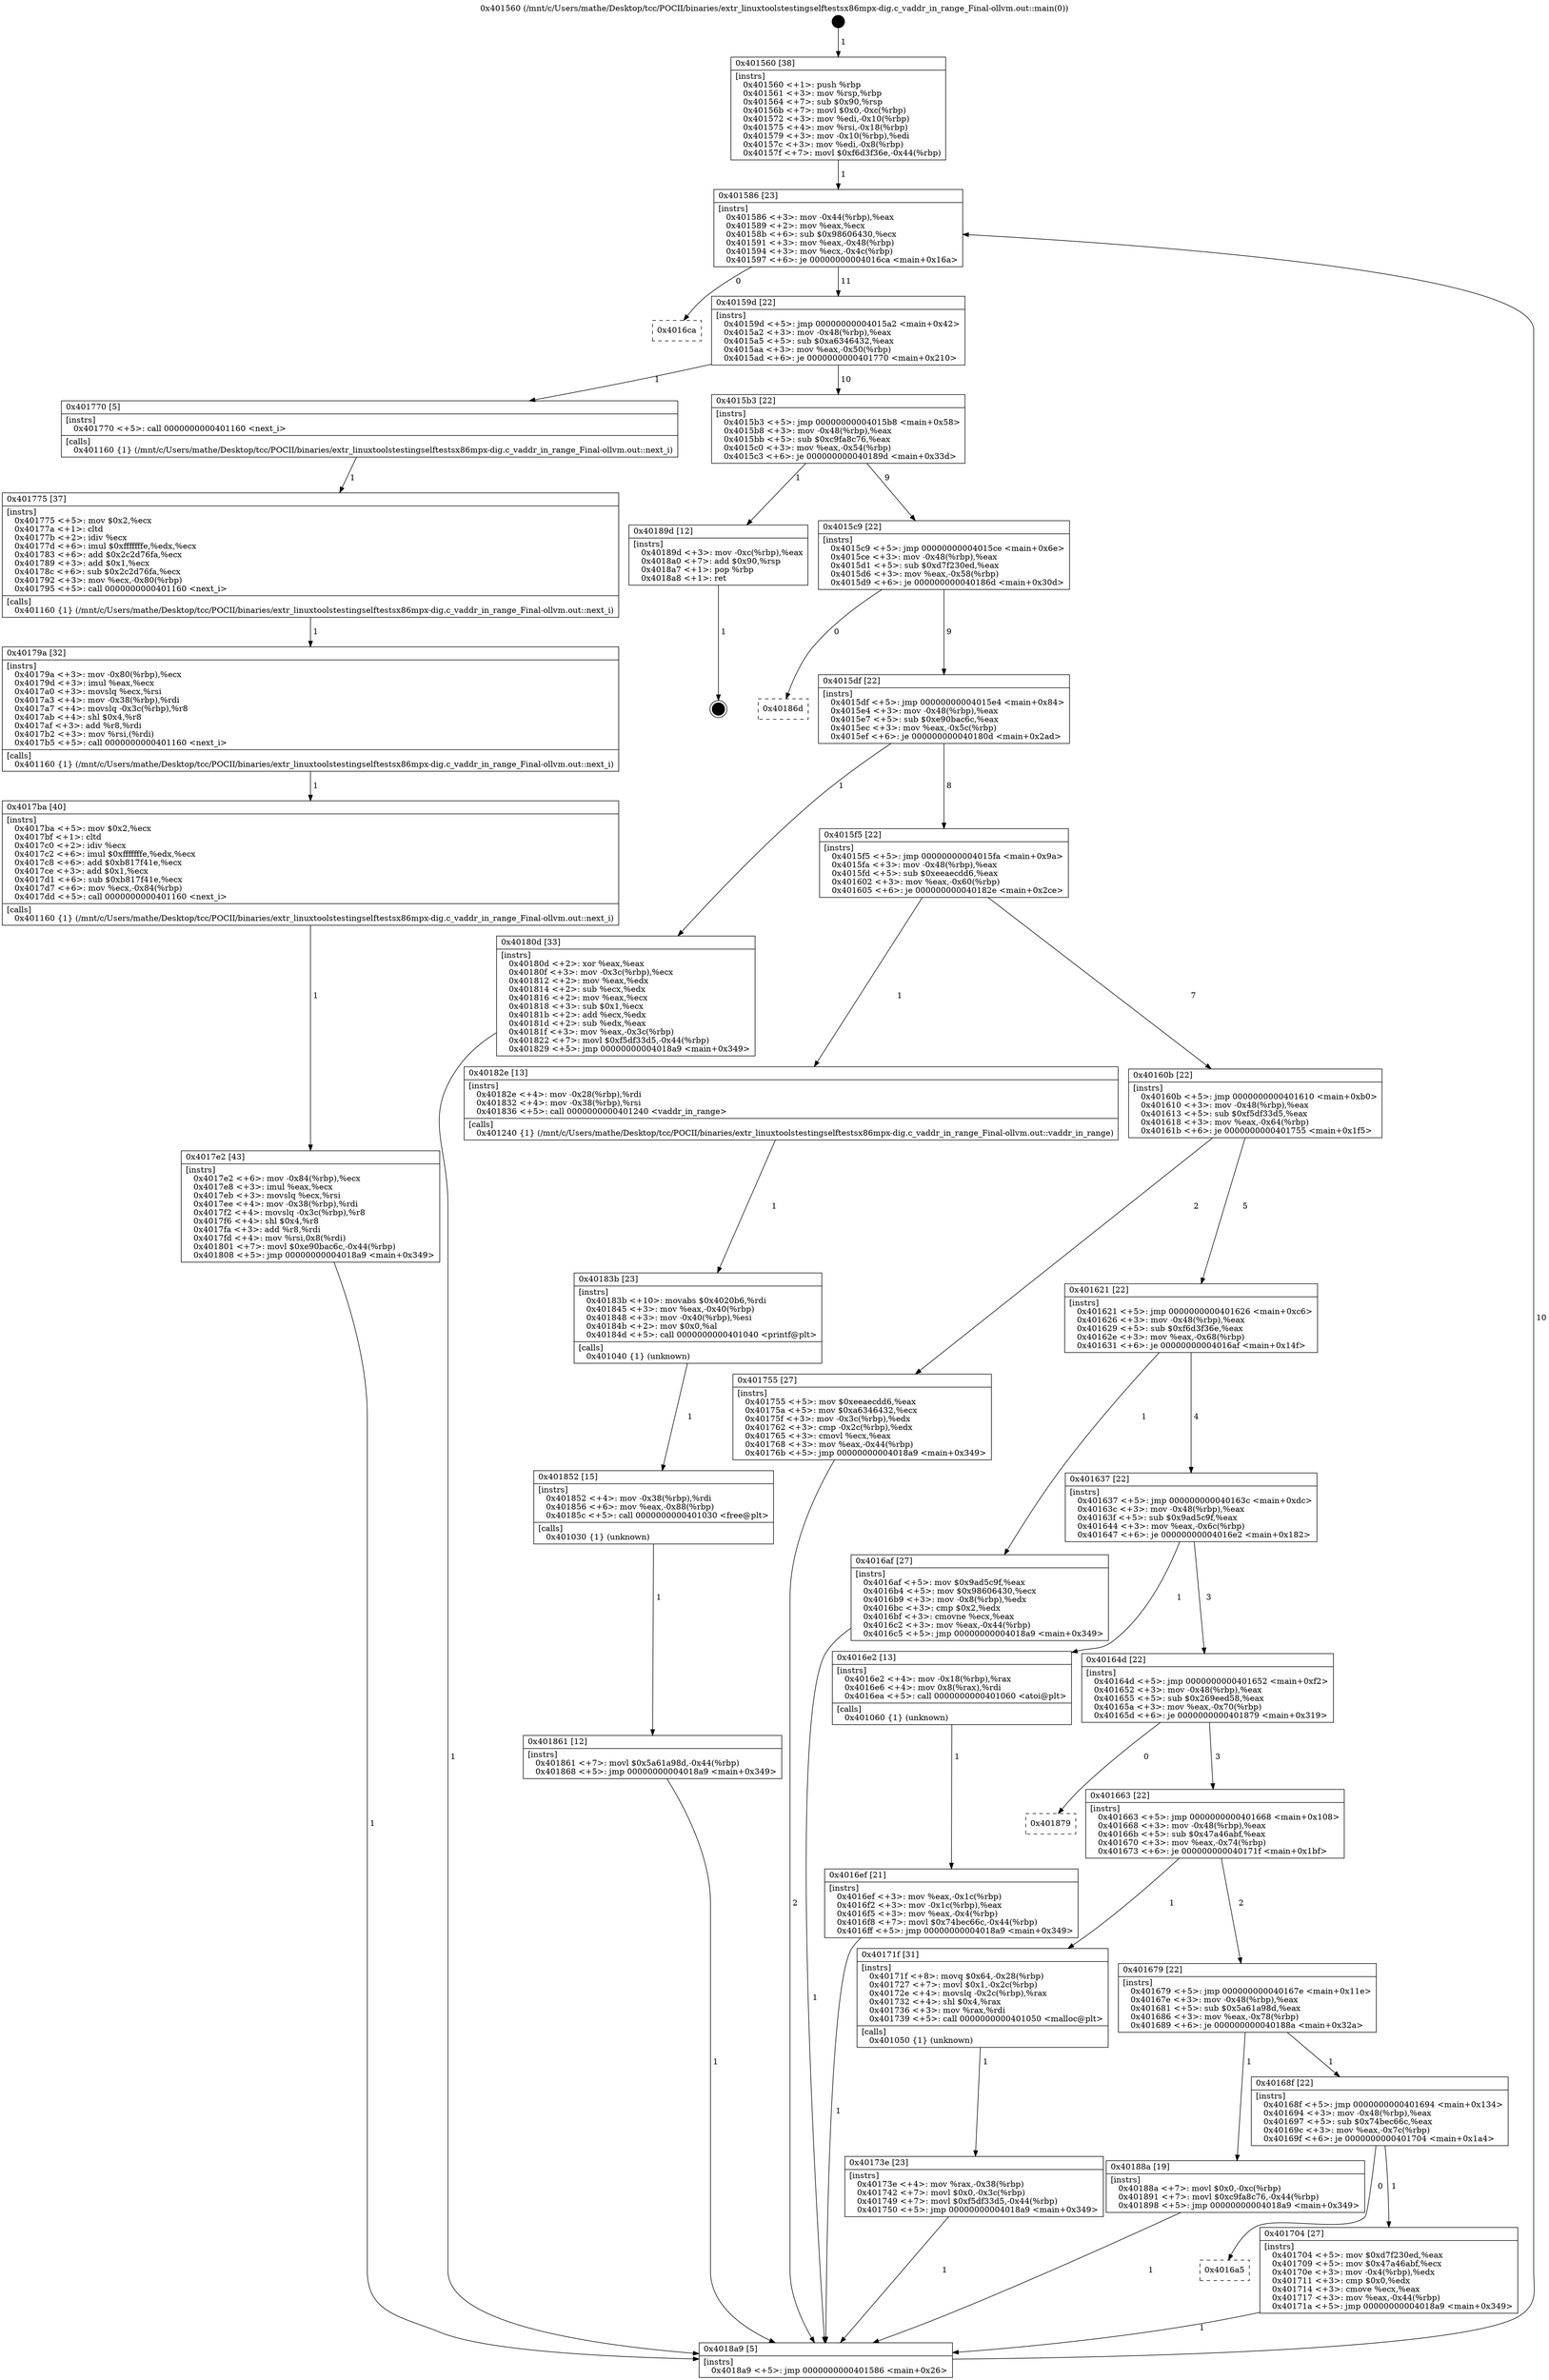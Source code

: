 digraph "0x401560" {
  label = "0x401560 (/mnt/c/Users/mathe/Desktop/tcc/POCII/binaries/extr_linuxtoolstestingselftestsx86mpx-dig.c_vaddr_in_range_Final-ollvm.out::main(0))"
  labelloc = "t"
  node[shape=record]

  Entry [label="",width=0.3,height=0.3,shape=circle,fillcolor=black,style=filled]
  "0x401586" [label="{
     0x401586 [23]\l
     | [instrs]\l
     &nbsp;&nbsp;0x401586 \<+3\>: mov -0x44(%rbp),%eax\l
     &nbsp;&nbsp;0x401589 \<+2\>: mov %eax,%ecx\l
     &nbsp;&nbsp;0x40158b \<+6\>: sub $0x98606430,%ecx\l
     &nbsp;&nbsp;0x401591 \<+3\>: mov %eax,-0x48(%rbp)\l
     &nbsp;&nbsp;0x401594 \<+3\>: mov %ecx,-0x4c(%rbp)\l
     &nbsp;&nbsp;0x401597 \<+6\>: je 00000000004016ca \<main+0x16a\>\l
  }"]
  "0x4016ca" [label="{
     0x4016ca\l
  }", style=dashed]
  "0x40159d" [label="{
     0x40159d [22]\l
     | [instrs]\l
     &nbsp;&nbsp;0x40159d \<+5\>: jmp 00000000004015a2 \<main+0x42\>\l
     &nbsp;&nbsp;0x4015a2 \<+3\>: mov -0x48(%rbp),%eax\l
     &nbsp;&nbsp;0x4015a5 \<+5\>: sub $0xa6346432,%eax\l
     &nbsp;&nbsp;0x4015aa \<+3\>: mov %eax,-0x50(%rbp)\l
     &nbsp;&nbsp;0x4015ad \<+6\>: je 0000000000401770 \<main+0x210\>\l
  }"]
  Exit [label="",width=0.3,height=0.3,shape=circle,fillcolor=black,style=filled,peripheries=2]
  "0x401770" [label="{
     0x401770 [5]\l
     | [instrs]\l
     &nbsp;&nbsp;0x401770 \<+5\>: call 0000000000401160 \<next_i\>\l
     | [calls]\l
     &nbsp;&nbsp;0x401160 \{1\} (/mnt/c/Users/mathe/Desktop/tcc/POCII/binaries/extr_linuxtoolstestingselftestsx86mpx-dig.c_vaddr_in_range_Final-ollvm.out::next_i)\l
  }"]
  "0x4015b3" [label="{
     0x4015b3 [22]\l
     | [instrs]\l
     &nbsp;&nbsp;0x4015b3 \<+5\>: jmp 00000000004015b8 \<main+0x58\>\l
     &nbsp;&nbsp;0x4015b8 \<+3\>: mov -0x48(%rbp),%eax\l
     &nbsp;&nbsp;0x4015bb \<+5\>: sub $0xc9fa8c76,%eax\l
     &nbsp;&nbsp;0x4015c0 \<+3\>: mov %eax,-0x54(%rbp)\l
     &nbsp;&nbsp;0x4015c3 \<+6\>: je 000000000040189d \<main+0x33d\>\l
  }"]
  "0x401861" [label="{
     0x401861 [12]\l
     | [instrs]\l
     &nbsp;&nbsp;0x401861 \<+7\>: movl $0x5a61a98d,-0x44(%rbp)\l
     &nbsp;&nbsp;0x401868 \<+5\>: jmp 00000000004018a9 \<main+0x349\>\l
  }"]
  "0x40189d" [label="{
     0x40189d [12]\l
     | [instrs]\l
     &nbsp;&nbsp;0x40189d \<+3\>: mov -0xc(%rbp),%eax\l
     &nbsp;&nbsp;0x4018a0 \<+7\>: add $0x90,%rsp\l
     &nbsp;&nbsp;0x4018a7 \<+1\>: pop %rbp\l
     &nbsp;&nbsp;0x4018a8 \<+1\>: ret\l
  }"]
  "0x4015c9" [label="{
     0x4015c9 [22]\l
     | [instrs]\l
     &nbsp;&nbsp;0x4015c9 \<+5\>: jmp 00000000004015ce \<main+0x6e\>\l
     &nbsp;&nbsp;0x4015ce \<+3\>: mov -0x48(%rbp),%eax\l
     &nbsp;&nbsp;0x4015d1 \<+5\>: sub $0xd7f230ed,%eax\l
     &nbsp;&nbsp;0x4015d6 \<+3\>: mov %eax,-0x58(%rbp)\l
     &nbsp;&nbsp;0x4015d9 \<+6\>: je 000000000040186d \<main+0x30d\>\l
  }"]
  "0x401852" [label="{
     0x401852 [15]\l
     | [instrs]\l
     &nbsp;&nbsp;0x401852 \<+4\>: mov -0x38(%rbp),%rdi\l
     &nbsp;&nbsp;0x401856 \<+6\>: mov %eax,-0x88(%rbp)\l
     &nbsp;&nbsp;0x40185c \<+5\>: call 0000000000401030 \<free@plt\>\l
     | [calls]\l
     &nbsp;&nbsp;0x401030 \{1\} (unknown)\l
  }"]
  "0x40186d" [label="{
     0x40186d\l
  }", style=dashed]
  "0x4015df" [label="{
     0x4015df [22]\l
     | [instrs]\l
     &nbsp;&nbsp;0x4015df \<+5\>: jmp 00000000004015e4 \<main+0x84\>\l
     &nbsp;&nbsp;0x4015e4 \<+3\>: mov -0x48(%rbp),%eax\l
     &nbsp;&nbsp;0x4015e7 \<+5\>: sub $0xe90bac6c,%eax\l
     &nbsp;&nbsp;0x4015ec \<+3\>: mov %eax,-0x5c(%rbp)\l
     &nbsp;&nbsp;0x4015ef \<+6\>: je 000000000040180d \<main+0x2ad\>\l
  }"]
  "0x40183b" [label="{
     0x40183b [23]\l
     | [instrs]\l
     &nbsp;&nbsp;0x40183b \<+10\>: movabs $0x4020b6,%rdi\l
     &nbsp;&nbsp;0x401845 \<+3\>: mov %eax,-0x40(%rbp)\l
     &nbsp;&nbsp;0x401848 \<+3\>: mov -0x40(%rbp),%esi\l
     &nbsp;&nbsp;0x40184b \<+2\>: mov $0x0,%al\l
     &nbsp;&nbsp;0x40184d \<+5\>: call 0000000000401040 \<printf@plt\>\l
     | [calls]\l
     &nbsp;&nbsp;0x401040 \{1\} (unknown)\l
  }"]
  "0x40180d" [label="{
     0x40180d [33]\l
     | [instrs]\l
     &nbsp;&nbsp;0x40180d \<+2\>: xor %eax,%eax\l
     &nbsp;&nbsp;0x40180f \<+3\>: mov -0x3c(%rbp),%ecx\l
     &nbsp;&nbsp;0x401812 \<+2\>: mov %eax,%edx\l
     &nbsp;&nbsp;0x401814 \<+2\>: sub %ecx,%edx\l
     &nbsp;&nbsp;0x401816 \<+2\>: mov %eax,%ecx\l
     &nbsp;&nbsp;0x401818 \<+3\>: sub $0x1,%ecx\l
     &nbsp;&nbsp;0x40181b \<+2\>: add %ecx,%edx\l
     &nbsp;&nbsp;0x40181d \<+2\>: sub %edx,%eax\l
     &nbsp;&nbsp;0x40181f \<+3\>: mov %eax,-0x3c(%rbp)\l
     &nbsp;&nbsp;0x401822 \<+7\>: movl $0xf5df33d5,-0x44(%rbp)\l
     &nbsp;&nbsp;0x401829 \<+5\>: jmp 00000000004018a9 \<main+0x349\>\l
  }"]
  "0x4015f5" [label="{
     0x4015f5 [22]\l
     | [instrs]\l
     &nbsp;&nbsp;0x4015f5 \<+5\>: jmp 00000000004015fa \<main+0x9a\>\l
     &nbsp;&nbsp;0x4015fa \<+3\>: mov -0x48(%rbp),%eax\l
     &nbsp;&nbsp;0x4015fd \<+5\>: sub $0xeeaecdd6,%eax\l
     &nbsp;&nbsp;0x401602 \<+3\>: mov %eax,-0x60(%rbp)\l
     &nbsp;&nbsp;0x401605 \<+6\>: je 000000000040182e \<main+0x2ce\>\l
  }"]
  "0x4017e2" [label="{
     0x4017e2 [43]\l
     | [instrs]\l
     &nbsp;&nbsp;0x4017e2 \<+6\>: mov -0x84(%rbp),%ecx\l
     &nbsp;&nbsp;0x4017e8 \<+3\>: imul %eax,%ecx\l
     &nbsp;&nbsp;0x4017eb \<+3\>: movslq %ecx,%rsi\l
     &nbsp;&nbsp;0x4017ee \<+4\>: mov -0x38(%rbp),%rdi\l
     &nbsp;&nbsp;0x4017f2 \<+4\>: movslq -0x3c(%rbp),%r8\l
     &nbsp;&nbsp;0x4017f6 \<+4\>: shl $0x4,%r8\l
     &nbsp;&nbsp;0x4017fa \<+3\>: add %r8,%rdi\l
     &nbsp;&nbsp;0x4017fd \<+4\>: mov %rsi,0x8(%rdi)\l
     &nbsp;&nbsp;0x401801 \<+7\>: movl $0xe90bac6c,-0x44(%rbp)\l
     &nbsp;&nbsp;0x401808 \<+5\>: jmp 00000000004018a9 \<main+0x349\>\l
  }"]
  "0x40182e" [label="{
     0x40182e [13]\l
     | [instrs]\l
     &nbsp;&nbsp;0x40182e \<+4\>: mov -0x28(%rbp),%rdi\l
     &nbsp;&nbsp;0x401832 \<+4\>: mov -0x38(%rbp),%rsi\l
     &nbsp;&nbsp;0x401836 \<+5\>: call 0000000000401240 \<vaddr_in_range\>\l
     | [calls]\l
     &nbsp;&nbsp;0x401240 \{1\} (/mnt/c/Users/mathe/Desktop/tcc/POCII/binaries/extr_linuxtoolstestingselftestsx86mpx-dig.c_vaddr_in_range_Final-ollvm.out::vaddr_in_range)\l
  }"]
  "0x40160b" [label="{
     0x40160b [22]\l
     | [instrs]\l
     &nbsp;&nbsp;0x40160b \<+5\>: jmp 0000000000401610 \<main+0xb0\>\l
     &nbsp;&nbsp;0x401610 \<+3\>: mov -0x48(%rbp),%eax\l
     &nbsp;&nbsp;0x401613 \<+5\>: sub $0xf5df33d5,%eax\l
     &nbsp;&nbsp;0x401618 \<+3\>: mov %eax,-0x64(%rbp)\l
     &nbsp;&nbsp;0x40161b \<+6\>: je 0000000000401755 \<main+0x1f5\>\l
  }"]
  "0x4017ba" [label="{
     0x4017ba [40]\l
     | [instrs]\l
     &nbsp;&nbsp;0x4017ba \<+5\>: mov $0x2,%ecx\l
     &nbsp;&nbsp;0x4017bf \<+1\>: cltd\l
     &nbsp;&nbsp;0x4017c0 \<+2\>: idiv %ecx\l
     &nbsp;&nbsp;0x4017c2 \<+6\>: imul $0xfffffffe,%edx,%ecx\l
     &nbsp;&nbsp;0x4017c8 \<+6\>: add $0xb817f41e,%ecx\l
     &nbsp;&nbsp;0x4017ce \<+3\>: add $0x1,%ecx\l
     &nbsp;&nbsp;0x4017d1 \<+6\>: sub $0xb817f41e,%ecx\l
     &nbsp;&nbsp;0x4017d7 \<+6\>: mov %ecx,-0x84(%rbp)\l
     &nbsp;&nbsp;0x4017dd \<+5\>: call 0000000000401160 \<next_i\>\l
     | [calls]\l
     &nbsp;&nbsp;0x401160 \{1\} (/mnt/c/Users/mathe/Desktop/tcc/POCII/binaries/extr_linuxtoolstestingselftestsx86mpx-dig.c_vaddr_in_range_Final-ollvm.out::next_i)\l
  }"]
  "0x401755" [label="{
     0x401755 [27]\l
     | [instrs]\l
     &nbsp;&nbsp;0x401755 \<+5\>: mov $0xeeaecdd6,%eax\l
     &nbsp;&nbsp;0x40175a \<+5\>: mov $0xa6346432,%ecx\l
     &nbsp;&nbsp;0x40175f \<+3\>: mov -0x3c(%rbp),%edx\l
     &nbsp;&nbsp;0x401762 \<+3\>: cmp -0x2c(%rbp),%edx\l
     &nbsp;&nbsp;0x401765 \<+3\>: cmovl %ecx,%eax\l
     &nbsp;&nbsp;0x401768 \<+3\>: mov %eax,-0x44(%rbp)\l
     &nbsp;&nbsp;0x40176b \<+5\>: jmp 00000000004018a9 \<main+0x349\>\l
  }"]
  "0x401621" [label="{
     0x401621 [22]\l
     | [instrs]\l
     &nbsp;&nbsp;0x401621 \<+5\>: jmp 0000000000401626 \<main+0xc6\>\l
     &nbsp;&nbsp;0x401626 \<+3\>: mov -0x48(%rbp),%eax\l
     &nbsp;&nbsp;0x401629 \<+5\>: sub $0xf6d3f36e,%eax\l
     &nbsp;&nbsp;0x40162e \<+3\>: mov %eax,-0x68(%rbp)\l
     &nbsp;&nbsp;0x401631 \<+6\>: je 00000000004016af \<main+0x14f\>\l
  }"]
  "0x40179a" [label="{
     0x40179a [32]\l
     | [instrs]\l
     &nbsp;&nbsp;0x40179a \<+3\>: mov -0x80(%rbp),%ecx\l
     &nbsp;&nbsp;0x40179d \<+3\>: imul %eax,%ecx\l
     &nbsp;&nbsp;0x4017a0 \<+3\>: movslq %ecx,%rsi\l
     &nbsp;&nbsp;0x4017a3 \<+4\>: mov -0x38(%rbp),%rdi\l
     &nbsp;&nbsp;0x4017a7 \<+4\>: movslq -0x3c(%rbp),%r8\l
     &nbsp;&nbsp;0x4017ab \<+4\>: shl $0x4,%r8\l
     &nbsp;&nbsp;0x4017af \<+3\>: add %r8,%rdi\l
     &nbsp;&nbsp;0x4017b2 \<+3\>: mov %rsi,(%rdi)\l
     &nbsp;&nbsp;0x4017b5 \<+5\>: call 0000000000401160 \<next_i\>\l
     | [calls]\l
     &nbsp;&nbsp;0x401160 \{1\} (/mnt/c/Users/mathe/Desktop/tcc/POCII/binaries/extr_linuxtoolstestingselftestsx86mpx-dig.c_vaddr_in_range_Final-ollvm.out::next_i)\l
  }"]
  "0x4016af" [label="{
     0x4016af [27]\l
     | [instrs]\l
     &nbsp;&nbsp;0x4016af \<+5\>: mov $0x9ad5c9f,%eax\l
     &nbsp;&nbsp;0x4016b4 \<+5\>: mov $0x98606430,%ecx\l
     &nbsp;&nbsp;0x4016b9 \<+3\>: mov -0x8(%rbp),%edx\l
     &nbsp;&nbsp;0x4016bc \<+3\>: cmp $0x2,%edx\l
     &nbsp;&nbsp;0x4016bf \<+3\>: cmovne %ecx,%eax\l
     &nbsp;&nbsp;0x4016c2 \<+3\>: mov %eax,-0x44(%rbp)\l
     &nbsp;&nbsp;0x4016c5 \<+5\>: jmp 00000000004018a9 \<main+0x349\>\l
  }"]
  "0x401637" [label="{
     0x401637 [22]\l
     | [instrs]\l
     &nbsp;&nbsp;0x401637 \<+5\>: jmp 000000000040163c \<main+0xdc\>\l
     &nbsp;&nbsp;0x40163c \<+3\>: mov -0x48(%rbp),%eax\l
     &nbsp;&nbsp;0x40163f \<+5\>: sub $0x9ad5c9f,%eax\l
     &nbsp;&nbsp;0x401644 \<+3\>: mov %eax,-0x6c(%rbp)\l
     &nbsp;&nbsp;0x401647 \<+6\>: je 00000000004016e2 \<main+0x182\>\l
  }"]
  "0x4018a9" [label="{
     0x4018a9 [5]\l
     | [instrs]\l
     &nbsp;&nbsp;0x4018a9 \<+5\>: jmp 0000000000401586 \<main+0x26\>\l
  }"]
  "0x401560" [label="{
     0x401560 [38]\l
     | [instrs]\l
     &nbsp;&nbsp;0x401560 \<+1\>: push %rbp\l
     &nbsp;&nbsp;0x401561 \<+3\>: mov %rsp,%rbp\l
     &nbsp;&nbsp;0x401564 \<+7\>: sub $0x90,%rsp\l
     &nbsp;&nbsp;0x40156b \<+7\>: movl $0x0,-0xc(%rbp)\l
     &nbsp;&nbsp;0x401572 \<+3\>: mov %edi,-0x10(%rbp)\l
     &nbsp;&nbsp;0x401575 \<+4\>: mov %rsi,-0x18(%rbp)\l
     &nbsp;&nbsp;0x401579 \<+3\>: mov -0x10(%rbp),%edi\l
     &nbsp;&nbsp;0x40157c \<+3\>: mov %edi,-0x8(%rbp)\l
     &nbsp;&nbsp;0x40157f \<+7\>: movl $0xf6d3f36e,-0x44(%rbp)\l
  }"]
  "0x401775" [label="{
     0x401775 [37]\l
     | [instrs]\l
     &nbsp;&nbsp;0x401775 \<+5\>: mov $0x2,%ecx\l
     &nbsp;&nbsp;0x40177a \<+1\>: cltd\l
     &nbsp;&nbsp;0x40177b \<+2\>: idiv %ecx\l
     &nbsp;&nbsp;0x40177d \<+6\>: imul $0xfffffffe,%edx,%ecx\l
     &nbsp;&nbsp;0x401783 \<+6\>: add $0x2c2d76fa,%ecx\l
     &nbsp;&nbsp;0x401789 \<+3\>: add $0x1,%ecx\l
     &nbsp;&nbsp;0x40178c \<+6\>: sub $0x2c2d76fa,%ecx\l
     &nbsp;&nbsp;0x401792 \<+3\>: mov %ecx,-0x80(%rbp)\l
     &nbsp;&nbsp;0x401795 \<+5\>: call 0000000000401160 \<next_i\>\l
     | [calls]\l
     &nbsp;&nbsp;0x401160 \{1\} (/mnt/c/Users/mathe/Desktop/tcc/POCII/binaries/extr_linuxtoolstestingselftestsx86mpx-dig.c_vaddr_in_range_Final-ollvm.out::next_i)\l
  }"]
  "0x4016e2" [label="{
     0x4016e2 [13]\l
     | [instrs]\l
     &nbsp;&nbsp;0x4016e2 \<+4\>: mov -0x18(%rbp),%rax\l
     &nbsp;&nbsp;0x4016e6 \<+4\>: mov 0x8(%rax),%rdi\l
     &nbsp;&nbsp;0x4016ea \<+5\>: call 0000000000401060 \<atoi@plt\>\l
     | [calls]\l
     &nbsp;&nbsp;0x401060 \{1\} (unknown)\l
  }"]
  "0x40164d" [label="{
     0x40164d [22]\l
     | [instrs]\l
     &nbsp;&nbsp;0x40164d \<+5\>: jmp 0000000000401652 \<main+0xf2\>\l
     &nbsp;&nbsp;0x401652 \<+3\>: mov -0x48(%rbp),%eax\l
     &nbsp;&nbsp;0x401655 \<+5\>: sub $0x269eed58,%eax\l
     &nbsp;&nbsp;0x40165a \<+3\>: mov %eax,-0x70(%rbp)\l
     &nbsp;&nbsp;0x40165d \<+6\>: je 0000000000401879 \<main+0x319\>\l
  }"]
  "0x4016ef" [label="{
     0x4016ef [21]\l
     | [instrs]\l
     &nbsp;&nbsp;0x4016ef \<+3\>: mov %eax,-0x1c(%rbp)\l
     &nbsp;&nbsp;0x4016f2 \<+3\>: mov -0x1c(%rbp),%eax\l
     &nbsp;&nbsp;0x4016f5 \<+3\>: mov %eax,-0x4(%rbp)\l
     &nbsp;&nbsp;0x4016f8 \<+7\>: movl $0x74bec66c,-0x44(%rbp)\l
     &nbsp;&nbsp;0x4016ff \<+5\>: jmp 00000000004018a9 \<main+0x349\>\l
  }"]
  "0x40173e" [label="{
     0x40173e [23]\l
     | [instrs]\l
     &nbsp;&nbsp;0x40173e \<+4\>: mov %rax,-0x38(%rbp)\l
     &nbsp;&nbsp;0x401742 \<+7\>: movl $0x0,-0x3c(%rbp)\l
     &nbsp;&nbsp;0x401749 \<+7\>: movl $0xf5df33d5,-0x44(%rbp)\l
     &nbsp;&nbsp;0x401750 \<+5\>: jmp 00000000004018a9 \<main+0x349\>\l
  }"]
  "0x401879" [label="{
     0x401879\l
  }", style=dashed]
  "0x401663" [label="{
     0x401663 [22]\l
     | [instrs]\l
     &nbsp;&nbsp;0x401663 \<+5\>: jmp 0000000000401668 \<main+0x108\>\l
     &nbsp;&nbsp;0x401668 \<+3\>: mov -0x48(%rbp),%eax\l
     &nbsp;&nbsp;0x40166b \<+5\>: sub $0x47a46abf,%eax\l
     &nbsp;&nbsp;0x401670 \<+3\>: mov %eax,-0x74(%rbp)\l
     &nbsp;&nbsp;0x401673 \<+6\>: je 000000000040171f \<main+0x1bf\>\l
  }"]
  "0x4016a5" [label="{
     0x4016a5\l
  }", style=dashed]
  "0x40171f" [label="{
     0x40171f [31]\l
     | [instrs]\l
     &nbsp;&nbsp;0x40171f \<+8\>: movq $0x64,-0x28(%rbp)\l
     &nbsp;&nbsp;0x401727 \<+7\>: movl $0x1,-0x2c(%rbp)\l
     &nbsp;&nbsp;0x40172e \<+4\>: movslq -0x2c(%rbp),%rax\l
     &nbsp;&nbsp;0x401732 \<+4\>: shl $0x4,%rax\l
     &nbsp;&nbsp;0x401736 \<+3\>: mov %rax,%rdi\l
     &nbsp;&nbsp;0x401739 \<+5\>: call 0000000000401050 \<malloc@plt\>\l
     | [calls]\l
     &nbsp;&nbsp;0x401050 \{1\} (unknown)\l
  }"]
  "0x401679" [label="{
     0x401679 [22]\l
     | [instrs]\l
     &nbsp;&nbsp;0x401679 \<+5\>: jmp 000000000040167e \<main+0x11e\>\l
     &nbsp;&nbsp;0x40167e \<+3\>: mov -0x48(%rbp),%eax\l
     &nbsp;&nbsp;0x401681 \<+5\>: sub $0x5a61a98d,%eax\l
     &nbsp;&nbsp;0x401686 \<+3\>: mov %eax,-0x78(%rbp)\l
     &nbsp;&nbsp;0x401689 \<+6\>: je 000000000040188a \<main+0x32a\>\l
  }"]
  "0x401704" [label="{
     0x401704 [27]\l
     | [instrs]\l
     &nbsp;&nbsp;0x401704 \<+5\>: mov $0xd7f230ed,%eax\l
     &nbsp;&nbsp;0x401709 \<+5\>: mov $0x47a46abf,%ecx\l
     &nbsp;&nbsp;0x40170e \<+3\>: mov -0x4(%rbp),%edx\l
     &nbsp;&nbsp;0x401711 \<+3\>: cmp $0x0,%edx\l
     &nbsp;&nbsp;0x401714 \<+3\>: cmove %ecx,%eax\l
     &nbsp;&nbsp;0x401717 \<+3\>: mov %eax,-0x44(%rbp)\l
     &nbsp;&nbsp;0x40171a \<+5\>: jmp 00000000004018a9 \<main+0x349\>\l
  }"]
  "0x40188a" [label="{
     0x40188a [19]\l
     | [instrs]\l
     &nbsp;&nbsp;0x40188a \<+7\>: movl $0x0,-0xc(%rbp)\l
     &nbsp;&nbsp;0x401891 \<+7\>: movl $0xc9fa8c76,-0x44(%rbp)\l
     &nbsp;&nbsp;0x401898 \<+5\>: jmp 00000000004018a9 \<main+0x349\>\l
  }"]
  "0x40168f" [label="{
     0x40168f [22]\l
     | [instrs]\l
     &nbsp;&nbsp;0x40168f \<+5\>: jmp 0000000000401694 \<main+0x134\>\l
     &nbsp;&nbsp;0x401694 \<+3\>: mov -0x48(%rbp),%eax\l
     &nbsp;&nbsp;0x401697 \<+5\>: sub $0x74bec66c,%eax\l
     &nbsp;&nbsp;0x40169c \<+3\>: mov %eax,-0x7c(%rbp)\l
     &nbsp;&nbsp;0x40169f \<+6\>: je 0000000000401704 \<main+0x1a4\>\l
  }"]
  Entry -> "0x401560" [label=" 1"]
  "0x401586" -> "0x4016ca" [label=" 0"]
  "0x401586" -> "0x40159d" [label=" 11"]
  "0x40189d" -> Exit [label=" 1"]
  "0x40159d" -> "0x401770" [label=" 1"]
  "0x40159d" -> "0x4015b3" [label=" 10"]
  "0x40188a" -> "0x4018a9" [label=" 1"]
  "0x4015b3" -> "0x40189d" [label=" 1"]
  "0x4015b3" -> "0x4015c9" [label=" 9"]
  "0x401861" -> "0x4018a9" [label=" 1"]
  "0x4015c9" -> "0x40186d" [label=" 0"]
  "0x4015c9" -> "0x4015df" [label=" 9"]
  "0x401852" -> "0x401861" [label=" 1"]
  "0x4015df" -> "0x40180d" [label=" 1"]
  "0x4015df" -> "0x4015f5" [label=" 8"]
  "0x40183b" -> "0x401852" [label=" 1"]
  "0x4015f5" -> "0x40182e" [label=" 1"]
  "0x4015f5" -> "0x40160b" [label=" 7"]
  "0x40182e" -> "0x40183b" [label=" 1"]
  "0x40160b" -> "0x401755" [label=" 2"]
  "0x40160b" -> "0x401621" [label=" 5"]
  "0x40180d" -> "0x4018a9" [label=" 1"]
  "0x401621" -> "0x4016af" [label=" 1"]
  "0x401621" -> "0x401637" [label=" 4"]
  "0x4016af" -> "0x4018a9" [label=" 1"]
  "0x401560" -> "0x401586" [label=" 1"]
  "0x4018a9" -> "0x401586" [label=" 10"]
  "0x4017e2" -> "0x4018a9" [label=" 1"]
  "0x401637" -> "0x4016e2" [label=" 1"]
  "0x401637" -> "0x40164d" [label=" 3"]
  "0x4016e2" -> "0x4016ef" [label=" 1"]
  "0x4016ef" -> "0x4018a9" [label=" 1"]
  "0x4017ba" -> "0x4017e2" [label=" 1"]
  "0x40164d" -> "0x401879" [label=" 0"]
  "0x40164d" -> "0x401663" [label=" 3"]
  "0x40179a" -> "0x4017ba" [label=" 1"]
  "0x401663" -> "0x40171f" [label=" 1"]
  "0x401663" -> "0x401679" [label=" 2"]
  "0x401775" -> "0x40179a" [label=" 1"]
  "0x401679" -> "0x40188a" [label=" 1"]
  "0x401679" -> "0x40168f" [label=" 1"]
  "0x401770" -> "0x401775" [label=" 1"]
  "0x40168f" -> "0x401704" [label=" 1"]
  "0x40168f" -> "0x4016a5" [label=" 0"]
  "0x401704" -> "0x4018a9" [label=" 1"]
  "0x40171f" -> "0x40173e" [label=" 1"]
  "0x40173e" -> "0x4018a9" [label=" 1"]
  "0x401755" -> "0x4018a9" [label=" 2"]
}
